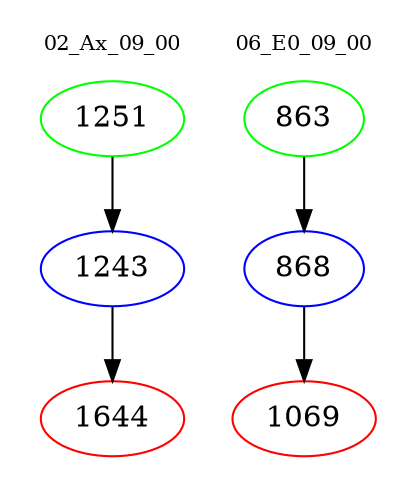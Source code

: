 digraph{
subgraph cluster_0 {
color = white
label = "02_Ax_09_00";
fontsize=10;
T0_1251 [label="1251", color="green"]
T0_1251 -> T0_1243 [color="black"]
T0_1243 [label="1243", color="blue"]
T0_1243 -> T0_1644 [color="black"]
T0_1644 [label="1644", color="red"]
}
subgraph cluster_1 {
color = white
label = "06_E0_09_00";
fontsize=10;
T1_863 [label="863", color="green"]
T1_863 -> T1_868 [color="black"]
T1_868 [label="868", color="blue"]
T1_868 -> T1_1069 [color="black"]
T1_1069 [label="1069", color="red"]
}
}
